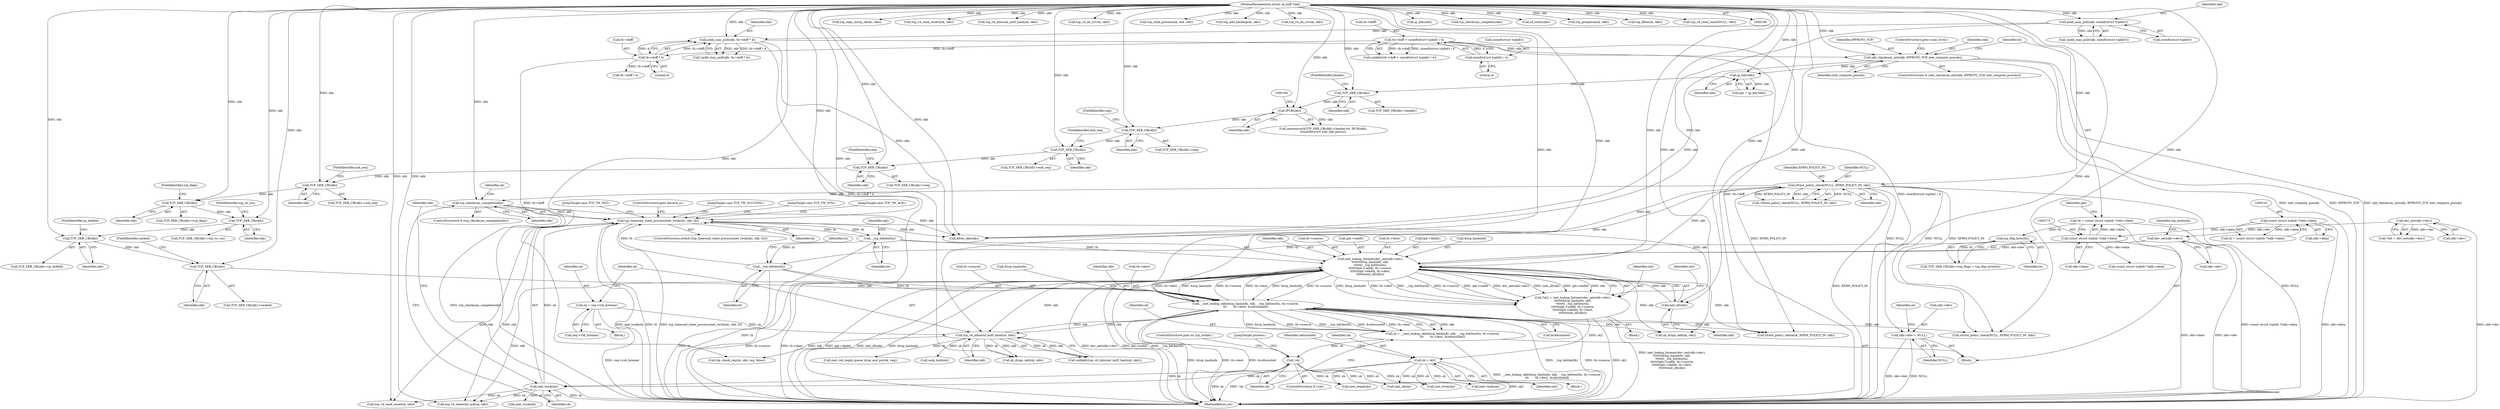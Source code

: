 digraph "0_linux_ac6e780070e30e4c35bd395acfe9191e6268bdd3@pointer" {
"1000426" [label="(Call,skb->dev = NULL)"];
"1000528" [label="(Call,xfrm4_policy_check(NULL, XFRM_POLICY_IN, skb))"];
"1000557" [label="(Call,inet_lookup_listener(dev_net(skb->dev),\n\t\t\t\t\t\t\t&tcp_hashinfo, skb,\n\t\t\t\t\t\t\t__tcp_hdrlen(th),\n\t\t\t\t\t\t\tiph->saddr, th->source,\n\t\t\t\t\t\t\tiph->daddr, th->dest,\n\t\t\t\t\t\t\tinet_iif(skb)))"];
"1000558" [label="(Call,dev_net(skb->dev))"];
"1000112" [label="(Call,dev_net(skb->dev))"];
"1000270" [label="(Call,__inet_lookup_skb(&tcp_hashinfo, skb, __tcp_hdrlen(th), th->source,\n\t\t\t       th->dest, &refcounted))"];
"1000316" [label="(Call,tcp_v4_inbound_md5_hash(sk, skb))"];
"1000309" [label="(Call,sk = req->rsk_listener)"];
"1000107" [label="(MethodParameterIn,struct sk_buff *skb)"];
"1000263" [label="(Call,TCP_SKB_CB(skb))"];
"1000256" [label="(Call,TCP_SKB_CB(skb))"];
"1000250" [label="(Call,TCP_SKB_CB(skb))"];
"1000243" [label="(Call,TCP_SKB_CB(skb))"];
"1000234" [label="(Call,TCP_SKB_CB(skb))"];
"1000212" [label="(Call,TCP_SKB_CB(skb))"];
"1000207" [label="(Call,TCP_SKB_CB(skb))"];
"1000198" [label="(Call,TCP_SKB_CB(skb))"];
"1000191" [label="(Call,IPCB(skb))"];
"1000187" [label="(Call,TCP_SKB_CB(skb))"];
"1000181" [label="(Call,ip_hdr(skb))"];
"1000167" [label="(Call,skb_checksum_init(skb, IPPROTO_TCP, inet_compute_pseudo))"];
"1000158" [label="(Call,pskb_may_pull(skb, th->doff * 4))"];
"1000133" [label="(Call,pskb_may_pull(skb, sizeof(struct tcphdr)))"];
"1000160" [label="(Call,th->doff * 4)"];
"1000147" [label="(Call,th->doff < sizeof(struct tcphdr) / 4)"];
"1000151" [label="(Call,sizeof(struct tcphdr) / 4)"];
"1000274" [label="(Call,__tcp_hdrlen(th))"];
"1000565" [label="(Call,__tcp_hdrlen(th))"];
"1000546" [label="(Call,tcp_timewait_state_process(inet_twsk(sk), skb, th))"];
"1000547" [label="(Call,inet_twsk(sk))"];
"1000285" [label="(Call,!sk)"];
"1000268" [label="(Call,sk = __inet_lookup_skb(&tcp_hashinfo, skb, __tcp_hdrlen(th), th->source,\n\t\t\t       th->dest, &refcounted))"];
"1000587" [label="(Call,sk = sk2)"];
"1000555" [label="(Call,*sk2 = inet_lookup_listener(dev_net(skb->dev),\n\t\t\t\t\t\t\t&tcp_hashinfo, skb,\n\t\t\t\t\t\t\t__tcp_hdrlen(th),\n\t\t\t\t\t\t\tiph->saddr, th->source,\n\t\t\t\t\t\t\tiph->daddr, th->dest,\n\t\t\t\t\t\t\tinet_iif(skb)))"];
"1000538" [label="(Call,tcp_checksum_complete(skb))"];
"1000246" [label="(Call,tcp_flag_byte(th))"];
"1000172" [label="(Call,th = (const struct tcphdr *)skb->data)"];
"1000174" [label="(Call,(const struct tcphdr *)skb->data)"];
"1000140" [label="(Call,(const struct tcphdr *)skb->data)"];
"1000579" [label="(Call,inet_iif(skb))"];
"1000334" [label="(Call,inet_csk_reqsk_queue_drop_and_put(sk, req))"];
"1000530" [label="(Identifier,XFRM_POLICY_IN)"];
"1000264" [label="(Identifier,skb)"];
"1000211" [label="(Call,TCP_SKB_CB(skb)->seq)"];
"1000246" [label="(Call,tcp_flag_byte(th))"];
"1000251" [label="(Identifier,skb)"];
"1000243" [label="(Call,TCP_SKB_CB(skb))"];
"1000585" [label="(Call,inet_twsk(sk))"];
"1000538" [label="(Call,tcp_checksum_complete(skb))"];
"1000160" [label="(Call,th->doff * 4)"];
"1000208" [label="(Identifier,skb)"];
"1000609" [label="(MethodReturn,int)"];
"1000608" [label="(ControlStructure,goto discard_it;)"];
"1000132" [label="(Call,!pskb_may_pull(skb, sizeof(struct tcphdr)))"];
"1000527" [label="(Call,!xfrm4_policy_check(NULL, XFRM_POLICY_IN, skb))"];
"1000167" [label="(Call,skb_checksum_init(skb, IPPROTO_TCP, inet_compute_pseudo))"];
"1000263" [label="(Call,TCP_SKB_CB(skb))"];
"1000556" [label="(Identifier,sk2)"];
"1000427" [label="(Call,skb->dev)"];
"1000134" [label="(Identifier,skb)"];
"1000448" [label="(Call,tcp_segs_in(tcp_sk(sk), skb))"];
"1000371" [label="(Call,tcp_v4_send_reset(nsk, skb))"];
"1000404" [label="(Call,tcp_v4_inbound_md5_hash(sk, skb))"];
"1000270" [label="(Call,__inet_lookup_skb(&tcp_hashinfo, skb, __tcp_hdrlen(th), th->source,\n\t\t\t       th->dest, &refcounted))"];
"1000588" [label="(Identifier,sk)"];
"1000174" [label="(Call,(const struct tcphdr *)skb->data)"];
"1000315" [label="(Call,unlikely(tcp_v4_inbound_md5_hash(sk, skb)))"];
"1000302" [label="(Block,)"];
"1000284" [label="(ControlStructure,if (!sk))"];
"1000607" [label="(JumpTarget,case TCP_TW_SUCCESS:)"];
"1000209" [label="(FieldIdentifier,end_seq)"];
"1000582" [label="(Identifier,sk2)"];
"1000107" [label="(MethodParameterIn,struct sk_buff *skb)"];
"1000138" [label="(Call,th = (const struct tcphdr *)skb->data)"];
"1000285" [label="(Call,!sk)"];
"1000257" [label="(Identifier,skb)"];
"1000112" [label="(Call,dev_net(skb->dev))"];
"1000489" [label="(Call,xfrm4_policy_check(NULL, XFRM_POLICY_IN, skb))"];
"1000338" [label="(Call,sock_hold(sk))"];
"1000250" [label="(Call,TCP_SKB_CB(skb))"];
"1000179" [label="(Call,iph = ip_hdr(skb))"];
"1000148" [label="(Call,th->doff)"];
"1000154" [label="(Literal,4)"];
"1000567" [label="(Call,iph->saddr)"];
"1000151" [label="(Call,sizeof(struct tcphdr) / 4)"];
"1000306" [label="(Call,inet_reqsk(sk))"];
"1000388" [label="(Call,inet_sk(sk))"];
"1000529" [label="(Identifier,NULL)"];
"1000142" [label="(Call,skb->data)"];
"1000269" [label="(Identifier,sk)"];
"1000534" [label="(Call,inet_twsk(sk))"];
"1000311" [label="(Call,req->rsk_listener)"];
"1000317" [label="(Identifier,sk)"];
"1000559" [label="(Call,skb->dev)"];
"1000169" [label="(Identifier,IPPROTO_TCP)"];
"1000545" [label="(ControlStructure,switch (tcp_timewait_state_process(inet_twsk(sk), skb, th)))"];
"1000235" [label="(Identifier,skb)"];
"1000212" [label="(Call,TCP_SKB_CB(skb))"];
"1000345" [label="(Call,tcp_check_req(sk, skb, req, false))"];
"1000172" [label="(Call,th = (const struct tcphdr *)skb->data)"];
"1000467" [label="(Call,tcp_v4_do_rcv(sk, skb))"];
"1000398" [label="(Call,xfrm4_policy_check(sk, XFRM_POLICY_IN, skb))"];
"1000366" [label="(Call,tcp_child_process(sk, nsk, skb))"];
"1000288" [label="(JumpTarget,process:)"];
"1000568" [label="(Identifier,iph)"];
"1000589" [label="(Identifier,sk2)"];
"1000276" [label="(Call,th->source)"];
"1000173" [label="(Identifier,th)"];
"1000206" [label="(Call,TCP_SKB_CB(skb)->end_seq)"];
"1000186" [label="(Call,TCP_SKB_CB(skb)->header)"];
"1000176" [label="(Call,skb->data)"];
"1000110" [label="(Call,*net = dev_net(skb->dev))"];
"1000287" [label="(ControlStructure,goto no_tcp_socket;)"];
"1000528" [label="(Call,xfrm4_policy_check(NULL, XFRM_POLICY_IN, skb))"];
"1000166" [label="(ControlStructure,if (skb_checksum_init(skb, IPPROTO_TCP, inet_compute_pseudo)))"];
"1000133" [label="(Call,pskb_may_pull(skb, sizeof(struct tcphdr)))"];
"1000549" [label="(Identifier,skb)"];
"1000547" [label="(Call,inet_twsk(sk))"];
"1000472" [label="(Call,tcp_add_backlog(sk, skb))"];
"1000318" [label="(Identifier,skb)"];
"1000275" [label="(Identifier,th)"];
"1000197" [label="(Call,TCP_SKB_CB(skb)->seq)"];
"1000108" [label="(Block,)"];
"1000214" [label="(FieldIdentifier,seq)"];
"1000255" [label="(Call,TCP_SKB_CB(skb)->ip_dsfield)"];
"1000274" [label="(Call,__tcp_hdrlen(th))"];
"1000183" [label="(Call,memmove(&TCP_SKB_CB(skb)->header.h4, IPCB(skb),\n\t\tsizeof(struct inet_skb_parm)))"];
"1000271" [label="(Call,&tcp_hashinfo)"];
"1000512" [label="(Call,kfree_skb(skb))"];
"1000426" [label="(Call,skb->dev = NULL)"];
"1000113" [label="(Call,skb->dev)"];
"1000310" [label="(Identifier,sk)"];
"1000158" [label="(Call,pskb_may_pull(skb, th->doff * 4))"];
"1000440" [label="(Call,tcp_v4_do_rcv(sk, skb))"];
"1000552" [label="(JumpTarget,case TCP_TW_SYN:)"];
"1000594" [label="(JumpTarget,case TCP_TW_ACK:)"];
"1000282" [label="(Call,&refcounted)"];
"1000286" [label="(Identifier,sk)"];
"1000599" [label="(JumpTarget,case TCP_TW_RST:)"];
"1000320" [label="(Call,sk_drops_add(sk, skb))"];
"1000591" [label="(Identifier,refcounted)"];
"1000537" [label="(ControlStructure,if (tcp_checksum_complete(skb)))"];
"1000244" [label="(Identifier,skb)"];
"1000580" [label="(Identifier,skb)"];
"1000159" [label="(Identifier,skb)"];
"1000558" [label="(Call,dev_net(skb->dev))"];
"1000550" [label="(Identifier,th)"];
"1000273" [label="(Identifier,skb)"];
"1000434" [label="(Identifier,sk)"];
"1000171" [label="(ControlStructure,goto csum_error;)"];
"1000576" [label="(Call,th->dest)"];
"1000247" [label="(Identifier,th)"];
"1000189" [label="(FieldIdentifier,header)"];
"1000147" [label="(Call,th->doff < sizeof(struct tcphdr) / 4)"];
"1000595" [label="(Call,tcp_v4_timewait_ack(sk, skb))"];
"1000539" [label="(Identifier,skb)"];
"1000252" [label="(FieldIdentifier,tcp_tw_isn)"];
"1000517" [label="(Call,sk_drops_add(sk, skb))"];
"1000242" [label="(Call,TCP_SKB_CB(skb)->tcp_flags)"];
"1000168" [label="(Identifier,skb)"];
"1000430" [label="(Identifier,NULL)"];
"1000187" [label="(Call,TCP_SKB_CB(skb))"];
"1000191" [label="(Call,IPCB(skb))"];
"1000227" [label="(Call,th->doff * 4)"];
"1000417" [label="(Call,(const struct tcphdr *)skb->data)"];
"1000152" [label="(Call,sizeof(struct tcphdr))"];
"1000164" [label="(Literal,4)"];
"1000140" [label="(Call,(const struct tcphdr *)skb->data)"];
"1000316" [label="(Call,tcp_v4_inbound_md5_hash(sk, skb))"];
"1000557" [label="(Call,inet_lookup_listener(dev_net(skb->dev),\n\t\t\t\t\t\t\t&tcp_hashinfo, skb,\n\t\t\t\t\t\t\t__tcp_hdrlen(th),\n\t\t\t\t\t\t\tiph->saddr, th->source,\n\t\t\t\t\t\t\tiph->daddr, th->dest,\n\t\t\t\t\t\t\tinet_iif(skb)))"];
"1000553" [label="(Block,)"];
"1000543" [label="(Identifier,sk)"];
"1000573" [label="(Call,iph->daddr)"];
"1000424" [label="(Call,ip_hdr(skb))"];
"1000199" [label="(Identifier,skb)"];
"1000213" [label="(Identifier,skb)"];
"1000170" [label="(Identifier,inet_compute_pseudo)"];
"1000562" [label="(Call,&tcp_hashinfo)"];
"1000200" [label="(FieldIdentifier,seq)"];
"1000161" [label="(Call,th->doff)"];
"1000207" [label="(Call,TCP_SKB_CB(skb))"];
"1000495" [label="(Call,tcp_checksum_complete(skb))"];
"1000265" [label="(FieldIdentifier,sacked)"];
"1000245" [label="(FieldIdentifier,tcp_flags)"];
"1000563" [label="(Identifier,tcp_hashinfo)"];
"1000268" [label="(Call,sk = __inet_lookup_skb(&tcp_hashinfo, skb, __tcp_hdrlen(th), th->source,\n\t\t\t       th->dest, &refcounted))"];
"1000531" [label="(Identifier,skb)"];
"1000408" [label="(Call,nf_reset(skb))"];
"1000546" [label="(Call,tcp_timewait_state_process(inet_twsk(sk), skb, th))"];
"1000462" [label="(Call,tcp_prequeue(sk, skb))"];
"1000258" [label="(FieldIdentifier,ip_dsfield)"];
"1000262" [label="(Call,TCP_SKB_CB(skb)->sacked)"];
"1000157" [label="(Call,!pskb_may_pull(skb, th->doff * 4))"];
"1000180" [label="(Identifier,iph)"];
"1000256" [label="(Call,TCP_SKB_CB(skb))"];
"1000566" [label="(Identifier,th)"];
"1000548" [label="(Identifier,sk)"];
"1000583" [label="(Block,)"];
"1000565" [label="(Call,__tcp_hdrlen(th))"];
"1000411" [label="(Call,tcp_filter(sk, skb))"];
"1000241" [label="(Call,TCP_SKB_CB(skb)->tcp_flags = tcp_flag_byte(th))"];
"1000564" [label="(Identifier,skb)"];
"1000542" [label="(Call,inet_twsk(sk))"];
"1000570" [label="(Call,th->source)"];
"1000181" [label="(Call,ip_hdr(skb))"];
"1000198" [label="(Call,TCP_SKB_CB(skb))"];
"1000579" [label="(Call,inet_iif(skb))"];
"1000233" [label="(Call,TCP_SKB_CB(skb)->ack_seq)"];
"1000555" [label="(Call,*sk2 = inet_lookup_listener(dev_net(skb->dev),\n\t\t\t\t\t\t\t&tcp_hashinfo, skb,\n\t\t\t\t\t\t\t__tcp_hdrlen(th),\n\t\t\t\t\t\t\tiph->saddr, th->source,\n\t\t\t\t\t\t\tiph->daddr, th->dest,\n\t\t\t\t\t\t\tinet_iif(skb)))"];
"1000236" [label="(FieldIdentifier,ack_seq)"];
"1000135" [label="(Call,sizeof(struct tcphdr))"];
"1000587" [label="(Call,sk = sk2)"];
"1000192" [label="(Identifier,skb)"];
"1000188" [label="(Identifier,skb)"];
"1000234" [label="(Call,TCP_SKB_CB(skb))"];
"1000182" [label="(Identifier,skb)"];
"1000508" [label="(Call,tcp_v4_send_reset(NULL, skb))"];
"1000279" [label="(Call,th->dest)"];
"1000600" [label="(Call,tcp_v4_send_reset(sk, skb))"];
"1000146" [label="(Call,unlikely(th->doff < sizeof(struct tcphdr) / 4))"];
"1000249" [label="(Call,TCP_SKB_CB(skb)->tcp_tw_isn)"];
"1000277" [label="(Identifier,th)"];
"1000309" [label="(Call,sk = req->rsk_listener)"];
"1000426" -> "1000108"  [label="AST: "];
"1000426" -> "1000430"  [label="CFG: "];
"1000427" -> "1000426"  [label="AST: "];
"1000430" -> "1000426"  [label="AST: "];
"1000434" -> "1000426"  [label="CFG: "];
"1000426" -> "1000609"  [label="DDG: skb->dev"];
"1000426" -> "1000609"  [label="DDG: NULL"];
"1000528" -> "1000426"  [label="DDG: NULL"];
"1000528" -> "1000527"  [label="AST: "];
"1000528" -> "1000531"  [label="CFG: "];
"1000529" -> "1000528"  [label="AST: "];
"1000530" -> "1000528"  [label="AST: "];
"1000531" -> "1000528"  [label="AST: "];
"1000527" -> "1000528"  [label="CFG: "];
"1000528" -> "1000609"  [label="DDG: XFRM_POLICY_IN"];
"1000528" -> "1000609"  [label="DDG: NULL"];
"1000528" -> "1000398"  [label="DDG: XFRM_POLICY_IN"];
"1000528" -> "1000489"  [label="DDG: NULL"];
"1000528" -> "1000489"  [label="DDG: XFRM_POLICY_IN"];
"1000528" -> "1000512"  [label="DDG: skb"];
"1000528" -> "1000527"  [label="DDG: NULL"];
"1000528" -> "1000527"  [label="DDG: XFRM_POLICY_IN"];
"1000528" -> "1000527"  [label="DDG: skb"];
"1000557" -> "1000528"  [label="DDG: skb"];
"1000270" -> "1000528"  [label="DDG: skb"];
"1000107" -> "1000528"  [label="DDG: skb"];
"1000528" -> "1000538"  [label="DDG: skb"];
"1000557" -> "1000555"  [label="AST: "];
"1000557" -> "1000579"  [label="CFG: "];
"1000558" -> "1000557"  [label="AST: "];
"1000562" -> "1000557"  [label="AST: "];
"1000564" -> "1000557"  [label="AST: "];
"1000565" -> "1000557"  [label="AST: "];
"1000567" -> "1000557"  [label="AST: "];
"1000570" -> "1000557"  [label="AST: "];
"1000573" -> "1000557"  [label="AST: "];
"1000576" -> "1000557"  [label="AST: "];
"1000579" -> "1000557"  [label="AST: "];
"1000555" -> "1000557"  [label="CFG: "];
"1000557" -> "1000609"  [label="DDG: inet_iif(skb)"];
"1000557" -> "1000609"  [label="DDG: &tcp_hashinfo"];
"1000557" -> "1000609"  [label="DDG: dev_net(skb->dev)"];
"1000557" -> "1000609"  [label="DDG: iph->saddr"];
"1000557" -> "1000609"  [label="DDG: __tcp_hdrlen(th)"];
"1000557" -> "1000609"  [label="DDG: th->source"];
"1000557" -> "1000609"  [label="DDG: th->dest"];
"1000557" -> "1000609"  [label="DDG: iph->daddr"];
"1000557" -> "1000270"  [label="DDG: &tcp_hashinfo"];
"1000557" -> "1000270"  [label="DDG: th->source"];
"1000557" -> "1000270"  [label="DDG: th->dest"];
"1000557" -> "1000316"  [label="DDG: skb"];
"1000557" -> "1000398"  [label="DDG: skb"];
"1000557" -> "1000517"  [label="DDG: skb"];
"1000557" -> "1000555"  [label="DDG: &tcp_hashinfo"];
"1000557" -> "1000555"  [label="DDG: th->dest"];
"1000557" -> "1000555"  [label="DDG: __tcp_hdrlen(th)"];
"1000557" -> "1000555"  [label="DDG: th->source"];
"1000557" -> "1000555"  [label="DDG: iph->saddr"];
"1000557" -> "1000555"  [label="DDG: dev_net(skb->dev)"];
"1000557" -> "1000555"  [label="DDG: inet_iif(skb)"];
"1000557" -> "1000555"  [label="DDG: iph->daddr"];
"1000557" -> "1000555"  [label="DDG: skb"];
"1000558" -> "1000557"  [label="DDG: skb->dev"];
"1000270" -> "1000557"  [label="DDG: &tcp_hashinfo"];
"1000270" -> "1000557"  [label="DDG: th->source"];
"1000270" -> "1000557"  [label="DDG: th->dest"];
"1000579" -> "1000557"  [label="DDG: skb"];
"1000107" -> "1000557"  [label="DDG: skb"];
"1000565" -> "1000557"  [label="DDG: th"];
"1000557" -> "1000595"  [label="DDG: skb"];
"1000558" -> "1000559"  [label="CFG: "];
"1000559" -> "1000558"  [label="AST: "];
"1000563" -> "1000558"  [label="CFG: "];
"1000558" -> "1000609"  [label="DDG: skb->dev"];
"1000112" -> "1000558"  [label="DDG: skb->dev"];
"1000112" -> "1000110"  [label="AST: "];
"1000112" -> "1000113"  [label="CFG: "];
"1000113" -> "1000112"  [label="AST: "];
"1000110" -> "1000112"  [label="CFG: "];
"1000112" -> "1000609"  [label="DDG: skb->dev"];
"1000112" -> "1000110"  [label="DDG: skb->dev"];
"1000270" -> "1000268"  [label="AST: "];
"1000270" -> "1000282"  [label="CFG: "];
"1000271" -> "1000270"  [label="AST: "];
"1000273" -> "1000270"  [label="AST: "];
"1000274" -> "1000270"  [label="AST: "];
"1000276" -> "1000270"  [label="AST: "];
"1000279" -> "1000270"  [label="AST: "];
"1000282" -> "1000270"  [label="AST: "];
"1000268" -> "1000270"  [label="CFG: "];
"1000270" -> "1000609"  [label="DDG: &refcounted"];
"1000270" -> "1000609"  [label="DDG: __tcp_hdrlen(th)"];
"1000270" -> "1000609"  [label="DDG: th->source"];
"1000270" -> "1000609"  [label="DDG: &tcp_hashinfo"];
"1000270" -> "1000609"  [label="DDG: th->dest"];
"1000270" -> "1000268"  [label="DDG: skb"];
"1000270" -> "1000268"  [label="DDG: &tcp_hashinfo"];
"1000270" -> "1000268"  [label="DDG: th->source"];
"1000270" -> "1000268"  [label="DDG: __tcp_hdrlen(th)"];
"1000270" -> "1000268"  [label="DDG: &refcounted"];
"1000270" -> "1000268"  [label="DDG: th->dest"];
"1000316" -> "1000270"  [label="DDG: skb"];
"1000263" -> "1000270"  [label="DDG: skb"];
"1000107" -> "1000270"  [label="DDG: skb"];
"1000274" -> "1000270"  [label="DDG: th"];
"1000270" -> "1000316"  [label="DDG: skb"];
"1000270" -> "1000398"  [label="DDG: skb"];
"1000270" -> "1000489"  [label="DDG: skb"];
"1000270" -> "1000517"  [label="DDG: skb"];
"1000316" -> "1000315"  [label="AST: "];
"1000316" -> "1000318"  [label="CFG: "];
"1000317" -> "1000316"  [label="AST: "];
"1000318" -> "1000316"  [label="AST: "];
"1000315" -> "1000316"  [label="CFG: "];
"1000316" -> "1000315"  [label="DDG: sk"];
"1000316" -> "1000315"  [label="DDG: skb"];
"1000309" -> "1000316"  [label="DDG: sk"];
"1000107" -> "1000316"  [label="DDG: skb"];
"1000316" -> "1000320"  [label="DDG: sk"];
"1000316" -> "1000320"  [label="DDG: skb"];
"1000316" -> "1000334"  [label="DDG: sk"];
"1000316" -> "1000338"  [label="DDG: sk"];
"1000316" -> "1000345"  [label="DDG: skb"];
"1000309" -> "1000302"  [label="AST: "];
"1000309" -> "1000311"  [label="CFG: "];
"1000310" -> "1000309"  [label="AST: "];
"1000311" -> "1000309"  [label="AST: "];
"1000317" -> "1000309"  [label="CFG: "];
"1000309" -> "1000609"  [label="DDG: req->rsk_listener"];
"1000107" -> "1000106"  [label="AST: "];
"1000107" -> "1000609"  [label="DDG: skb"];
"1000107" -> "1000133"  [label="DDG: skb"];
"1000107" -> "1000158"  [label="DDG: skb"];
"1000107" -> "1000167"  [label="DDG: skb"];
"1000107" -> "1000181"  [label="DDG: skb"];
"1000107" -> "1000187"  [label="DDG: skb"];
"1000107" -> "1000191"  [label="DDG: skb"];
"1000107" -> "1000198"  [label="DDG: skb"];
"1000107" -> "1000207"  [label="DDG: skb"];
"1000107" -> "1000212"  [label="DDG: skb"];
"1000107" -> "1000234"  [label="DDG: skb"];
"1000107" -> "1000243"  [label="DDG: skb"];
"1000107" -> "1000250"  [label="DDG: skb"];
"1000107" -> "1000256"  [label="DDG: skb"];
"1000107" -> "1000263"  [label="DDG: skb"];
"1000107" -> "1000320"  [label="DDG: skb"];
"1000107" -> "1000345"  [label="DDG: skb"];
"1000107" -> "1000366"  [label="DDG: skb"];
"1000107" -> "1000371"  [label="DDG: skb"];
"1000107" -> "1000398"  [label="DDG: skb"];
"1000107" -> "1000404"  [label="DDG: skb"];
"1000107" -> "1000408"  [label="DDG: skb"];
"1000107" -> "1000411"  [label="DDG: skb"];
"1000107" -> "1000424"  [label="DDG: skb"];
"1000107" -> "1000440"  [label="DDG: skb"];
"1000107" -> "1000448"  [label="DDG: skb"];
"1000107" -> "1000462"  [label="DDG: skb"];
"1000107" -> "1000467"  [label="DDG: skb"];
"1000107" -> "1000472"  [label="DDG: skb"];
"1000107" -> "1000489"  [label="DDG: skb"];
"1000107" -> "1000495"  [label="DDG: skb"];
"1000107" -> "1000508"  [label="DDG: skb"];
"1000107" -> "1000512"  [label="DDG: skb"];
"1000107" -> "1000517"  [label="DDG: skb"];
"1000107" -> "1000538"  [label="DDG: skb"];
"1000107" -> "1000546"  [label="DDG: skb"];
"1000107" -> "1000579"  [label="DDG: skb"];
"1000107" -> "1000595"  [label="DDG: skb"];
"1000107" -> "1000600"  [label="DDG: skb"];
"1000263" -> "1000262"  [label="AST: "];
"1000263" -> "1000264"  [label="CFG: "];
"1000264" -> "1000263"  [label="AST: "];
"1000265" -> "1000263"  [label="CFG: "];
"1000256" -> "1000263"  [label="DDG: skb"];
"1000256" -> "1000255"  [label="AST: "];
"1000256" -> "1000257"  [label="CFG: "];
"1000257" -> "1000256"  [label="AST: "];
"1000258" -> "1000256"  [label="CFG: "];
"1000250" -> "1000256"  [label="DDG: skb"];
"1000250" -> "1000249"  [label="AST: "];
"1000250" -> "1000251"  [label="CFG: "];
"1000251" -> "1000250"  [label="AST: "];
"1000252" -> "1000250"  [label="CFG: "];
"1000243" -> "1000250"  [label="DDG: skb"];
"1000243" -> "1000242"  [label="AST: "];
"1000243" -> "1000244"  [label="CFG: "];
"1000244" -> "1000243"  [label="AST: "];
"1000245" -> "1000243"  [label="CFG: "];
"1000234" -> "1000243"  [label="DDG: skb"];
"1000234" -> "1000233"  [label="AST: "];
"1000234" -> "1000235"  [label="CFG: "];
"1000235" -> "1000234"  [label="AST: "];
"1000236" -> "1000234"  [label="CFG: "];
"1000212" -> "1000234"  [label="DDG: skb"];
"1000212" -> "1000211"  [label="AST: "];
"1000212" -> "1000213"  [label="CFG: "];
"1000213" -> "1000212"  [label="AST: "];
"1000214" -> "1000212"  [label="CFG: "];
"1000207" -> "1000212"  [label="DDG: skb"];
"1000207" -> "1000206"  [label="AST: "];
"1000207" -> "1000208"  [label="CFG: "];
"1000208" -> "1000207"  [label="AST: "];
"1000209" -> "1000207"  [label="CFG: "];
"1000198" -> "1000207"  [label="DDG: skb"];
"1000198" -> "1000197"  [label="AST: "];
"1000198" -> "1000199"  [label="CFG: "];
"1000199" -> "1000198"  [label="AST: "];
"1000200" -> "1000198"  [label="CFG: "];
"1000191" -> "1000198"  [label="DDG: skb"];
"1000191" -> "1000183"  [label="AST: "];
"1000191" -> "1000192"  [label="CFG: "];
"1000192" -> "1000191"  [label="AST: "];
"1000194" -> "1000191"  [label="CFG: "];
"1000191" -> "1000183"  [label="DDG: skb"];
"1000187" -> "1000191"  [label="DDG: skb"];
"1000187" -> "1000186"  [label="AST: "];
"1000187" -> "1000188"  [label="CFG: "];
"1000188" -> "1000187"  [label="AST: "];
"1000189" -> "1000187"  [label="CFG: "];
"1000181" -> "1000187"  [label="DDG: skb"];
"1000181" -> "1000179"  [label="AST: "];
"1000181" -> "1000182"  [label="CFG: "];
"1000182" -> "1000181"  [label="AST: "];
"1000179" -> "1000181"  [label="CFG: "];
"1000181" -> "1000179"  [label="DDG: skb"];
"1000167" -> "1000181"  [label="DDG: skb"];
"1000167" -> "1000166"  [label="AST: "];
"1000167" -> "1000170"  [label="CFG: "];
"1000168" -> "1000167"  [label="AST: "];
"1000169" -> "1000167"  [label="AST: "];
"1000170" -> "1000167"  [label="AST: "];
"1000171" -> "1000167"  [label="CFG: "];
"1000173" -> "1000167"  [label="CFG: "];
"1000167" -> "1000609"  [label="DDG: IPPROTO_TCP"];
"1000167" -> "1000609"  [label="DDG: skb_checksum_init(skb, IPPROTO_TCP, inet_compute_pseudo)"];
"1000167" -> "1000609"  [label="DDG: inet_compute_pseudo"];
"1000158" -> "1000167"  [label="DDG: skb"];
"1000167" -> "1000512"  [label="DDG: skb"];
"1000158" -> "1000157"  [label="AST: "];
"1000158" -> "1000160"  [label="CFG: "];
"1000159" -> "1000158"  [label="AST: "];
"1000160" -> "1000158"  [label="AST: "];
"1000157" -> "1000158"  [label="CFG: "];
"1000158" -> "1000609"  [label="DDG: th->doff * 4"];
"1000158" -> "1000157"  [label="DDG: skb"];
"1000158" -> "1000157"  [label="DDG: th->doff * 4"];
"1000133" -> "1000158"  [label="DDG: skb"];
"1000160" -> "1000158"  [label="DDG: th->doff"];
"1000160" -> "1000158"  [label="DDG: 4"];
"1000158" -> "1000512"  [label="DDG: skb"];
"1000133" -> "1000132"  [label="AST: "];
"1000133" -> "1000135"  [label="CFG: "];
"1000134" -> "1000133"  [label="AST: "];
"1000135" -> "1000133"  [label="AST: "];
"1000132" -> "1000133"  [label="CFG: "];
"1000133" -> "1000132"  [label="DDG: skb"];
"1000133" -> "1000512"  [label="DDG: skb"];
"1000160" -> "1000164"  [label="CFG: "];
"1000161" -> "1000160"  [label="AST: "];
"1000164" -> "1000160"  [label="AST: "];
"1000160" -> "1000609"  [label="DDG: th->doff"];
"1000147" -> "1000160"  [label="DDG: th->doff"];
"1000160" -> "1000227"  [label="DDG: th->doff"];
"1000147" -> "1000146"  [label="AST: "];
"1000147" -> "1000151"  [label="CFG: "];
"1000148" -> "1000147"  [label="AST: "];
"1000151" -> "1000147"  [label="AST: "];
"1000146" -> "1000147"  [label="CFG: "];
"1000147" -> "1000609"  [label="DDG: sizeof(struct tcphdr) / 4"];
"1000147" -> "1000609"  [label="DDG: th->doff"];
"1000147" -> "1000146"  [label="DDG: th->doff"];
"1000147" -> "1000146"  [label="DDG: sizeof(struct tcphdr) / 4"];
"1000151" -> "1000147"  [label="DDG: 4"];
"1000151" -> "1000154"  [label="CFG: "];
"1000152" -> "1000151"  [label="AST: "];
"1000154" -> "1000151"  [label="AST: "];
"1000274" -> "1000275"  [label="CFG: "];
"1000275" -> "1000274"  [label="AST: "];
"1000277" -> "1000274"  [label="CFG: "];
"1000274" -> "1000609"  [label="DDG: th"];
"1000565" -> "1000274"  [label="DDG: th"];
"1000246" -> "1000274"  [label="DDG: th"];
"1000274" -> "1000546"  [label="DDG: th"];
"1000565" -> "1000566"  [label="CFG: "];
"1000566" -> "1000565"  [label="AST: "];
"1000568" -> "1000565"  [label="CFG: "];
"1000565" -> "1000609"  [label="DDG: th"];
"1000565" -> "1000546"  [label="DDG: th"];
"1000546" -> "1000565"  [label="DDG: th"];
"1000546" -> "1000545"  [label="AST: "];
"1000546" -> "1000550"  [label="CFG: "];
"1000547" -> "1000546"  [label="AST: "];
"1000549" -> "1000546"  [label="AST: "];
"1000550" -> "1000546"  [label="AST: "];
"1000552" -> "1000546"  [label="CFG: "];
"1000594" -> "1000546"  [label="CFG: "];
"1000599" -> "1000546"  [label="CFG: "];
"1000607" -> "1000546"  [label="CFG: "];
"1000608" -> "1000546"  [label="CFG: "];
"1000546" -> "1000609"  [label="DDG: th"];
"1000546" -> "1000609"  [label="DDG: tcp_timewait_state_process(inet_twsk(sk), skb, th)"];
"1000546" -> "1000609"  [label="DDG: inet_twsk(sk)"];
"1000546" -> "1000512"  [label="DDG: skb"];
"1000547" -> "1000546"  [label="DDG: sk"];
"1000538" -> "1000546"  [label="DDG: skb"];
"1000546" -> "1000579"  [label="DDG: skb"];
"1000546" -> "1000595"  [label="DDG: skb"];
"1000546" -> "1000600"  [label="DDG: skb"];
"1000547" -> "1000548"  [label="CFG: "];
"1000548" -> "1000547"  [label="AST: "];
"1000549" -> "1000547"  [label="CFG: "];
"1000547" -> "1000609"  [label="DDG: sk"];
"1000285" -> "1000547"  [label="DDG: sk"];
"1000587" -> "1000547"  [label="DDG: sk"];
"1000547" -> "1000585"  [label="DDG: sk"];
"1000547" -> "1000595"  [label="DDG: sk"];
"1000547" -> "1000600"  [label="DDG: sk"];
"1000285" -> "1000284"  [label="AST: "];
"1000285" -> "1000286"  [label="CFG: "];
"1000286" -> "1000285"  [label="AST: "];
"1000287" -> "1000285"  [label="CFG: "];
"1000288" -> "1000285"  [label="CFG: "];
"1000285" -> "1000609"  [label="DDG: sk"];
"1000285" -> "1000609"  [label="DDG: !sk"];
"1000268" -> "1000285"  [label="DDG: sk"];
"1000285" -> "1000306"  [label="DDG: sk"];
"1000285" -> "1000388"  [label="DDG: sk"];
"1000285" -> "1000534"  [label="DDG: sk"];
"1000285" -> "1000542"  [label="DDG: sk"];
"1000268" -> "1000108"  [label="AST: "];
"1000269" -> "1000268"  [label="AST: "];
"1000286" -> "1000268"  [label="CFG: "];
"1000268" -> "1000609"  [label="DDG: __inet_lookup_skb(&tcp_hashinfo, skb, __tcp_hdrlen(th), th->source,\n\t\t\t       th->dest, &refcounted)"];
"1000587" -> "1000583"  [label="AST: "];
"1000587" -> "1000589"  [label="CFG: "];
"1000588" -> "1000587"  [label="AST: "];
"1000589" -> "1000587"  [label="AST: "];
"1000591" -> "1000587"  [label="CFG: "];
"1000587" -> "1000609"  [label="DDG: sk2"];
"1000587" -> "1000306"  [label="DDG: sk"];
"1000587" -> "1000388"  [label="DDG: sk"];
"1000587" -> "1000534"  [label="DDG: sk"];
"1000587" -> "1000542"  [label="DDG: sk"];
"1000555" -> "1000587"  [label="DDG: sk2"];
"1000555" -> "1000553"  [label="AST: "];
"1000556" -> "1000555"  [label="AST: "];
"1000582" -> "1000555"  [label="CFG: "];
"1000555" -> "1000609"  [label="DDG: inet_lookup_listener(dev_net(skb->dev),\n\t\t\t\t\t\t\t&tcp_hashinfo, skb,\n\t\t\t\t\t\t\t__tcp_hdrlen(th),\n\t\t\t\t\t\t\tiph->saddr, th->source,\n\t\t\t\t\t\t\tiph->daddr, th->dest,\n\t\t\t\t\t\t\tinet_iif(skb))"];
"1000555" -> "1000609"  [label="DDG: sk2"];
"1000538" -> "1000537"  [label="AST: "];
"1000538" -> "1000539"  [label="CFG: "];
"1000539" -> "1000538"  [label="AST: "];
"1000543" -> "1000538"  [label="CFG: "];
"1000548" -> "1000538"  [label="CFG: "];
"1000538" -> "1000609"  [label="DDG: tcp_checksum_complete(skb)"];
"1000538" -> "1000512"  [label="DDG: skb"];
"1000246" -> "1000241"  [label="AST: "];
"1000246" -> "1000247"  [label="CFG: "];
"1000247" -> "1000246"  [label="AST: "];
"1000241" -> "1000246"  [label="CFG: "];
"1000246" -> "1000241"  [label="DDG: th"];
"1000172" -> "1000246"  [label="DDG: th"];
"1000172" -> "1000108"  [label="AST: "];
"1000172" -> "1000174"  [label="CFG: "];
"1000173" -> "1000172"  [label="AST: "];
"1000174" -> "1000172"  [label="AST: "];
"1000180" -> "1000172"  [label="CFG: "];
"1000172" -> "1000609"  [label="DDG: (const struct tcphdr *)skb->data"];
"1000174" -> "1000172"  [label="DDG: skb->data"];
"1000174" -> "1000176"  [label="CFG: "];
"1000175" -> "1000174"  [label="AST: "];
"1000176" -> "1000174"  [label="AST: "];
"1000174" -> "1000609"  [label="DDG: skb->data"];
"1000140" -> "1000174"  [label="DDG: skb->data"];
"1000174" -> "1000417"  [label="DDG: skb->data"];
"1000140" -> "1000138"  [label="AST: "];
"1000140" -> "1000142"  [label="CFG: "];
"1000141" -> "1000140"  [label="AST: "];
"1000142" -> "1000140"  [label="AST: "];
"1000138" -> "1000140"  [label="CFG: "];
"1000140" -> "1000609"  [label="DDG: skb->data"];
"1000140" -> "1000138"  [label="DDG: skb->data"];
"1000579" -> "1000580"  [label="CFG: "];
"1000580" -> "1000579"  [label="AST: "];
}
